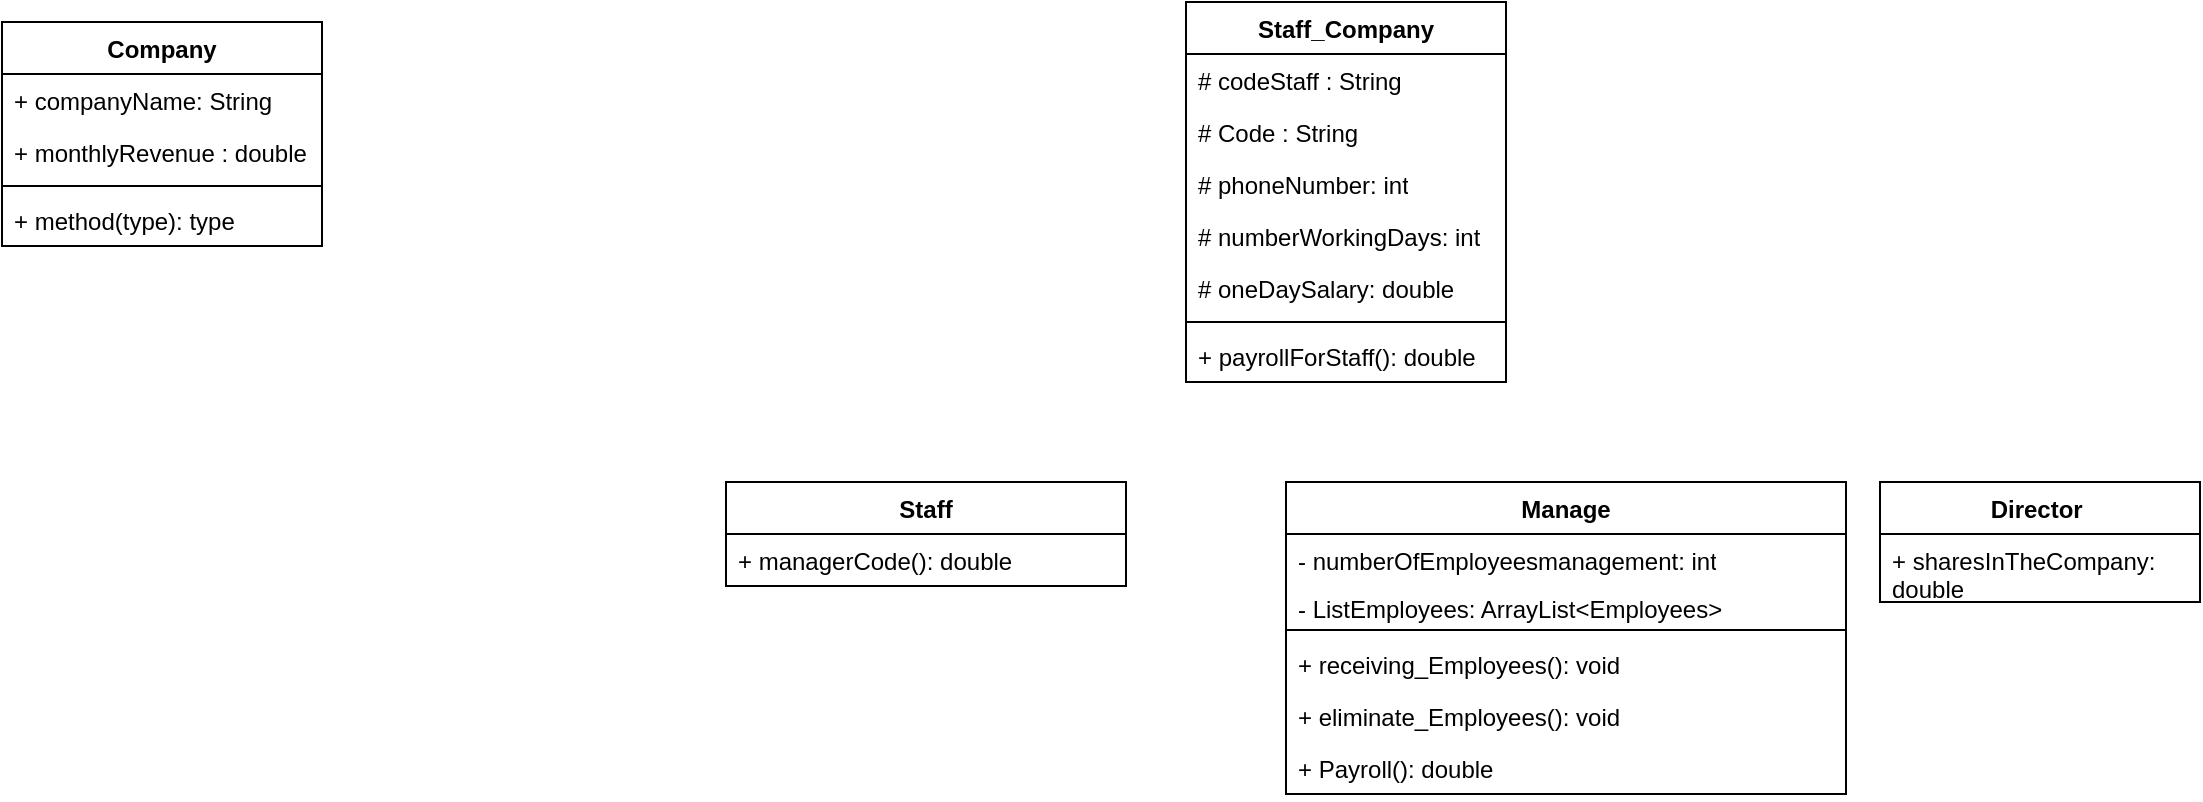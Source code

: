 <mxfile version="22.0.8" type="github">
  <diagram id="C5RBs43oDa-KdzZeNtuy" name="Page-1">
    <mxGraphModel dx="1147" dy="822" grid="1" gridSize="10" guides="1" tooltips="1" connect="1" arrows="1" fold="1" page="1" pageScale="1" pageWidth="1169" pageHeight="827" math="0" shadow="0">
      <root>
        <mxCell id="WIyWlLk6GJQsqaUBKTNV-0" />
        <mxCell id="WIyWlLk6GJQsqaUBKTNV-1" parent="WIyWlLk6GJQsqaUBKTNV-0" />
        <mxCell id="cy0lbgxGPpECXsPTChDE-0" value="Staff_Company" style="swimlane;fontStyle=1;align=center;verticalAlign=top;childLayout=stackLayout;horizontal=1;startSize=26;horizontalStack=0;resizeParent=1;resizeParentMax=0;resizeLast=0;collapsible=1;marginBottom=0;whiteSpace=wrap;html=1;" parent="WIyWlLk6GJQsqaUBKTNV-1" vertex="1">
          <mxGeometry x="662" y="210" width="160" height="190" as="geometry" />
        </mxCell>
        <mxCell id="cy0lbgxGPpECXsPTChDE-25" value="# codeStaff : String" style="text;strokeColor=none;fillColor=none;align=left;verticalAlign=top;spacingLeft=4;spacingRight=4;overflow=hidden;rotatable=0;points=[[0,0.5],[1,0.5]];portConstraint=eastwest;whiteSpace=wrap;html=1;" parent="cy0lbgxGPpECXsPTChDE-0" vertex="1">
          <mxGeometry y="26" width="160" height="26" as="geometry" />
        </mxCell>
        <mxCell id="cy0lbgxGPpECXsPTChDE-27" value="# Code : String" style="text;strokeColor=none;fillColor=none;align=left;verticalAlign=top;spacingLeft=4;spacingRight=4;overflow=hidden;rotatable=0;points=[[0,0.5],[1,0.5]];portConstraint=eastwest;whiteSpace=wrap;html=1;" parent="cy0lbgxGPpECXsPTChDE-0" vertex="1">
          <mxGeometry y="52" width="160" height="26" as="geometry" />
        </mxCell>
        <mxCell id="cy0lbgxGPpECXsPTChDE-26" value="# phoneNumber: int" style="text;strokeColor=none;fillColor=none;align=left;verticalAlign=top;spacingLeft=4;spacingRight=4;overflow=hidden;rotatable=0;points=[[0,0.5],[1,0.5]];portConstraint=eastwest;whiteSpace=wrap;html=1;" parent="cy0lbgxGPpECXsPTChDE-0" vertex="1">
          <mxGeometry y="78" width="160" height="26" as="geometry" />
        </mxCell>
        <mxCell id="cy0lbgxGPpECXsPTChDE-29" value="# numberWorkingDays: int" style="text;strokeColor=none;fillColor=none;align=left;verticalAlign=top;spacingLeft=4;spacingRight=4;overflow=hidden;rotatable=0;points=[[0,0.5],[1,0.5]];portConstraint=eastwest;whiteSpace=wrap;html=1;" parent="cy0lbgxGPpECXsPTChDE-0" vertex="1">
          <mxGeometry y="104" width="160" height="26" as="geometry" />
        </mxCell>
        <mxCell id="cy0lbgxGPpECXsPTChDE-30" value="# oneDaySalary: double" style="text;strokeColor=none;fillColor=none;align=left;verticalAlign=top;spacingLeft=4;spacingRight=4;overflow=hidden;rotatable=0;points=[[0,0.5],[1,0.5]];portConstraint=eastwest;whiteSpace=wrap;html=1;" parent="cy0lbgxGPpECXsPTChDE-0" vertex="1">
          <mxGeometry y="130" width="160" height="26" as="geometry" />
        </mxCell>
        <mxCell id="cy0lbgxGPpECXsPTChDE-2" value="" style="line;strokeWidth=1;fillColor=none;align=left;verticalAlign=middle;spacingTop=-1;spacingLeft=3;spacingRight=3;rotatable=0;labelPosition=right;points=[];portConstraint=eastwest;strokeColor=inherit;" parent="cy0lbgxGPpECXsPTChDE-0" vertex="1">
          <mxGeometry y="156" width="160" height="8" as="geometry" />
        </mxCell>
        <mxCell id="cy0lbgxGPpECXsPTChDE-3" value="+ payrollForStaff(): double" style="text;strokeColor=none;fillColor=none;align=left;verticalAlign=top;spacingLeft=4;spacingRight=4;overflow=hidden;rotatable=0;points=[[0,0.5],[1,0.5]];portConstraint=eastwest;whiteSpace=wrap;html=1;" parent="cy0lbgxGPpECXsPTChDE-0" vertex="1">
          <mxGeometry y="164" width="160" height="26" as="geometry" />
        </mxCell>
        <mxCell id="cy0lbgxGPpECXsPTChDE-7" value="Director&amp;nbsp;" style="swimlane;fontStyle=1;align=center;verticalAlign=top;childLayout=stackLayout;horizontal=1;startSize=26;horizontalStack=0;resizeParent=1;resizeParentMax=0;resizeLast=0;collapsible=1;marginBottom=0;whiteSpace=wrap;html=1;" parent="WIyWlLk6GJQsqaUBKTNV-1" vertex="1">
          <mxGeometry x="1009" y="450" width="160" height="60" as="geometry" />
        </mxCell>
        <mxCell id="cy0lbgxGPpECXsPTChDE-10" value="+ sharesInTheCompany: double" style="text;strokeColor=none;fillColor=none;align=left;verticalAlign=top;spacingLeft=4;spacingRight=4;overflow=hidden;rotatable=0;points=[[0,0.5],[1,0.5]];portConstraint=eastwest;whiteSpace=wrap;html=1;" parent="cy0lbgxGPpECXsPTChDE-7" vertex="1">
          <mxGeometry y="26" width="160" height="34" as="geometry" />
        </mxCell>
        <mxCell id="cy0lbgxGPpECXsPTChDE-13" value="Manage&lt;br&gt;" style="swimlane;fontStyle=1;align=center;verticalAlign=top;childLayout=stackLayout;horizontal=1;startSize=26;horizontalStack=0;resizeParent=1;resizeParentMax=0;resizeLast=0;collapsible=1;marginBottom=0;whiteSpace=wrap;html=1;" parent="WIyWlLk6GJQsqaUBKTNV-1" vertex="1">
          <mxGeometry x="712" y="450" width="280" height="156" as="geometry" />
        </mxCell>
        <mxCell id="cy0lbgxGPpECXsPTChDE-16" value="- numberOfEmployeesmanagement: int" style="text;strokeColor=none;fillColor=none;align=left;verticalAlign=top;spacingLeft=4;spacingRight=4;overflow=hidden;rotatable=0;points=[[0,0.5],[1,0.5]];portConstraint=eastwest;whiteSpace=wrap;html=1;" parent="cy0lbgxGPpECXsPTChDE-13" vertex="1">
          <mxGeometry y="26" width="280" height="24" as="geometry" />
        </mxCell>
        <mxCell id="PIpXoU2erD4iZkruHNRe-1" value="- ListEmployees: ArrayList&amp;lt;Employees&amp;gt;" style="text;strokeColor=none;fillColor=none;align=left;verticalAlign=top;spacingLeft=4;spacingRight=4;overflow=hidden;rotatable=0;points=[[0,0.5],[1,0.5]];portConstraint=eastwest;whiteSpace=wrap;html=1;" parent="cy0lbgxGPpECXsPTChDE-13" vertex="1">
          <mxGeometry y="50" width="280" height="20" as="geometry" />
        </mxCell>
        <mxCell id="cy0lbgxGPpECXsPTChDE-17" value="" style="line;strokeWidth=1;fillColor=none;align=left;verticalAlign=middle;spacingTop=-1;spacingLeft=3;spacingRight=3;rotatable=0;labelPosition=right;points=[];portConstraint=eastwest;strokeColor=inherit;" parent="cy0lbgxGPpECXsPTChDE-13" vertex="1">
          <mxGeometry y="70" width="280" height="8" as="geometry" />
        </mxCell>
        <mxCell id="cy0lbgxGPpECXsPTChDE-18" value="+ receiving_Employees(): void" style="text;strokeColor=none;fillColor=none;align=left;verticalAlign=top;spacingLeft=4;spacingRight=4;overflow=hidden;rotatable=0;points=[[0,0.5],[1,0.5]];portConstraint=eastwest;whiteSpace=wrap;html=1;" parent="cy0lbgxGPpECXsPTChDE-13" vertex="1">
          <mxGeometry y="78" width="280" height="26" as="geometry" />
        </mxCell>
        <mxCell id="PIpXoU2erD4iZkruHNRe-2" value="+ eliminate_Employees(): void" style="text;strokeColor=none;fillColor=none;align=left;verticalAlign=top;spacingLeft=4;spacingRight=4;overflow=hidden;rotatable=0;points=[[0,0.5],[1,0.5]];portConstraint=eastwest;whiteSpace=wrap;html=1;" parent="cy0lbgxGPpECXsPTChDE-13" vertex="1">
          <mxGeometry y="104" width="280" height="26" as="geometry" />
        </mxCell>
        <mxCell id="PIpXoU2erD4iZkruHNRe-3" value="+ Payroll(): double" style="text;strokeColor=none;fillColor=none;align=left;verticalAlign=top;spacingLeft=4;spacingRight=4;overflow=hidden;rotatable=0;points=[[0,0.5],[1,0.5]];portConstraint=eastwest;whiteSpace=wrap;html=1;" parent="cy0lbgxGPpECXsPTChDE-13" vertex="1">
          <mxGeometry y="130" width="280" height="26" as="geometry" />
        </mxCell>
        <mxCell id="cy0lbgxGPpECXsPTChDE-19" value="Staff&lt;br&gt;" style="swimlane;fontStyle=1;align=center;verticalAlign=top;childLayout=stackLayout;horizontal=1;startSize=26;horizontalStack=0;resizeParent=1;resizeParentMax=0;resizeLast=0;collapsible=1;marginBottom=0;whiteSpace=wrap;html=1;" parent="WIyWlLk6GJQsqaUBKTNV-1" vertex="1">
          <mxGeometry x="432" y="450" width="200" height="52" as="geometry" />
        </mxCell>
        <mxCell id="cy0lbgxGPpECXsPTChDE-24" value="+ managerCode(): double" style="text;strokeColor=none;fillColor=none;align=left;verticalAlign=top;spacingLeft=4;spacingRight=4;overflow=hidden;rotatable=0;points=[[0,0.5],[1,0.5]];portConstraint=eastwest;whiteSpace=wrap;html=1;" parent="cy0lbgxGPpECXsPTChDE-19" vertex="1">
          <mxGeometry y="26" width="200" height="26" as="geometry" />
        </mxCell>
        <mxCell id="HzMu-6YXsrBVaEi8fa4f-0" value="Company" style="swimlane;fontStyle=1;align=center;verticalAlign=top;childLayout=stackLayout;horizontal=1;startSize=26;horizontalStack=0;resizeParent=1;resizeParentMax=0;resizeLast=0;collapsible=1;marginBottom=0;whiteSpace=wrap;html=1;" vertex="1" parent="WIyWlLk6GJQsqaUBKTNV-1">
          <mxGeometry x="70" y="220" width="160" height="112" as="geometry" />
        </mxCell>
        <mxCell id="cy0lbgxGPpECXsPTChDE-1" value="+ companyName: String" style="text;strokeColor=none;fillColor=none;align=left;verticalAlign=top;spacingLeft=4;spacingRight=4;overflow=hidden;rotatable=0;points=[[0,0.5],[1,0.5]];portConstraint=eastwest;whiteSpace=wrap;html=1;" parent="HzMu-6YXsrBVaEi8fa4f-0" vertex="1">
          <mxGeometry y="26" width="160" height="26" as="geometry" />
        </mxCell>
        <mxCell id="cy0lbgxGPpECXsPTChDE-5" value="+ monthlyRevenue : double" style="text;strokeColor=none;fillColor=none;align=left;verticalAlign=top;spacingLeft=4;spacingRight=4;overflow=hidden;rotatable=0;points=[[0,0.5],[1,0.5]];portConstraint=eastwest;whiteSpace=wrap;html=1;" parent="HzMu-6YXsrBVaEi8fa4f-0" vertex="1">
          <mxGeometry y="52" width="160" height="26" as="geometry" />
        </mxCell>
        <mxCell id="HzMu-6YXsrBVaEi8fa4f-2" value="" style="line;strokeWidth=1;fillColor=none;align=left;verticalAlign=middle;spacingTop=-1;spacingLeft=3;spacingRight=3;rotatable=0;labelPosition=right;points=[];portConstraint=eastwest;strokeColor=inherit;" vertex="1" parent="HzMu-6YXsrBVaEi8fa4f-0">
          <mxGeometry y="78" width="160" height="8" as="geometry" />
        </mxCell>
        <mxCell id="HzMu-6YXsrBVaEi8fa4f-3" value="+ method(type): type" style="text;strokeColor=none;fillColor=none;align=left;verticalAlign=top;spacingLeft=4;spacingRight=4;overflow=hidden;rotatable=0;points=[[0,0.5],[1,0.5]];portConstraint=eastwest;whiteSpace=wrap;html=1;" vertex="1" parent="HzMu-6YXsrBVaEi8fa4f-0">
          <mxGeometry y="86" width="160" height="26" as="geometry" />
        </mxCell>
      </root>
    </mxGraphModel>
  </diagram>
</mxfile>
